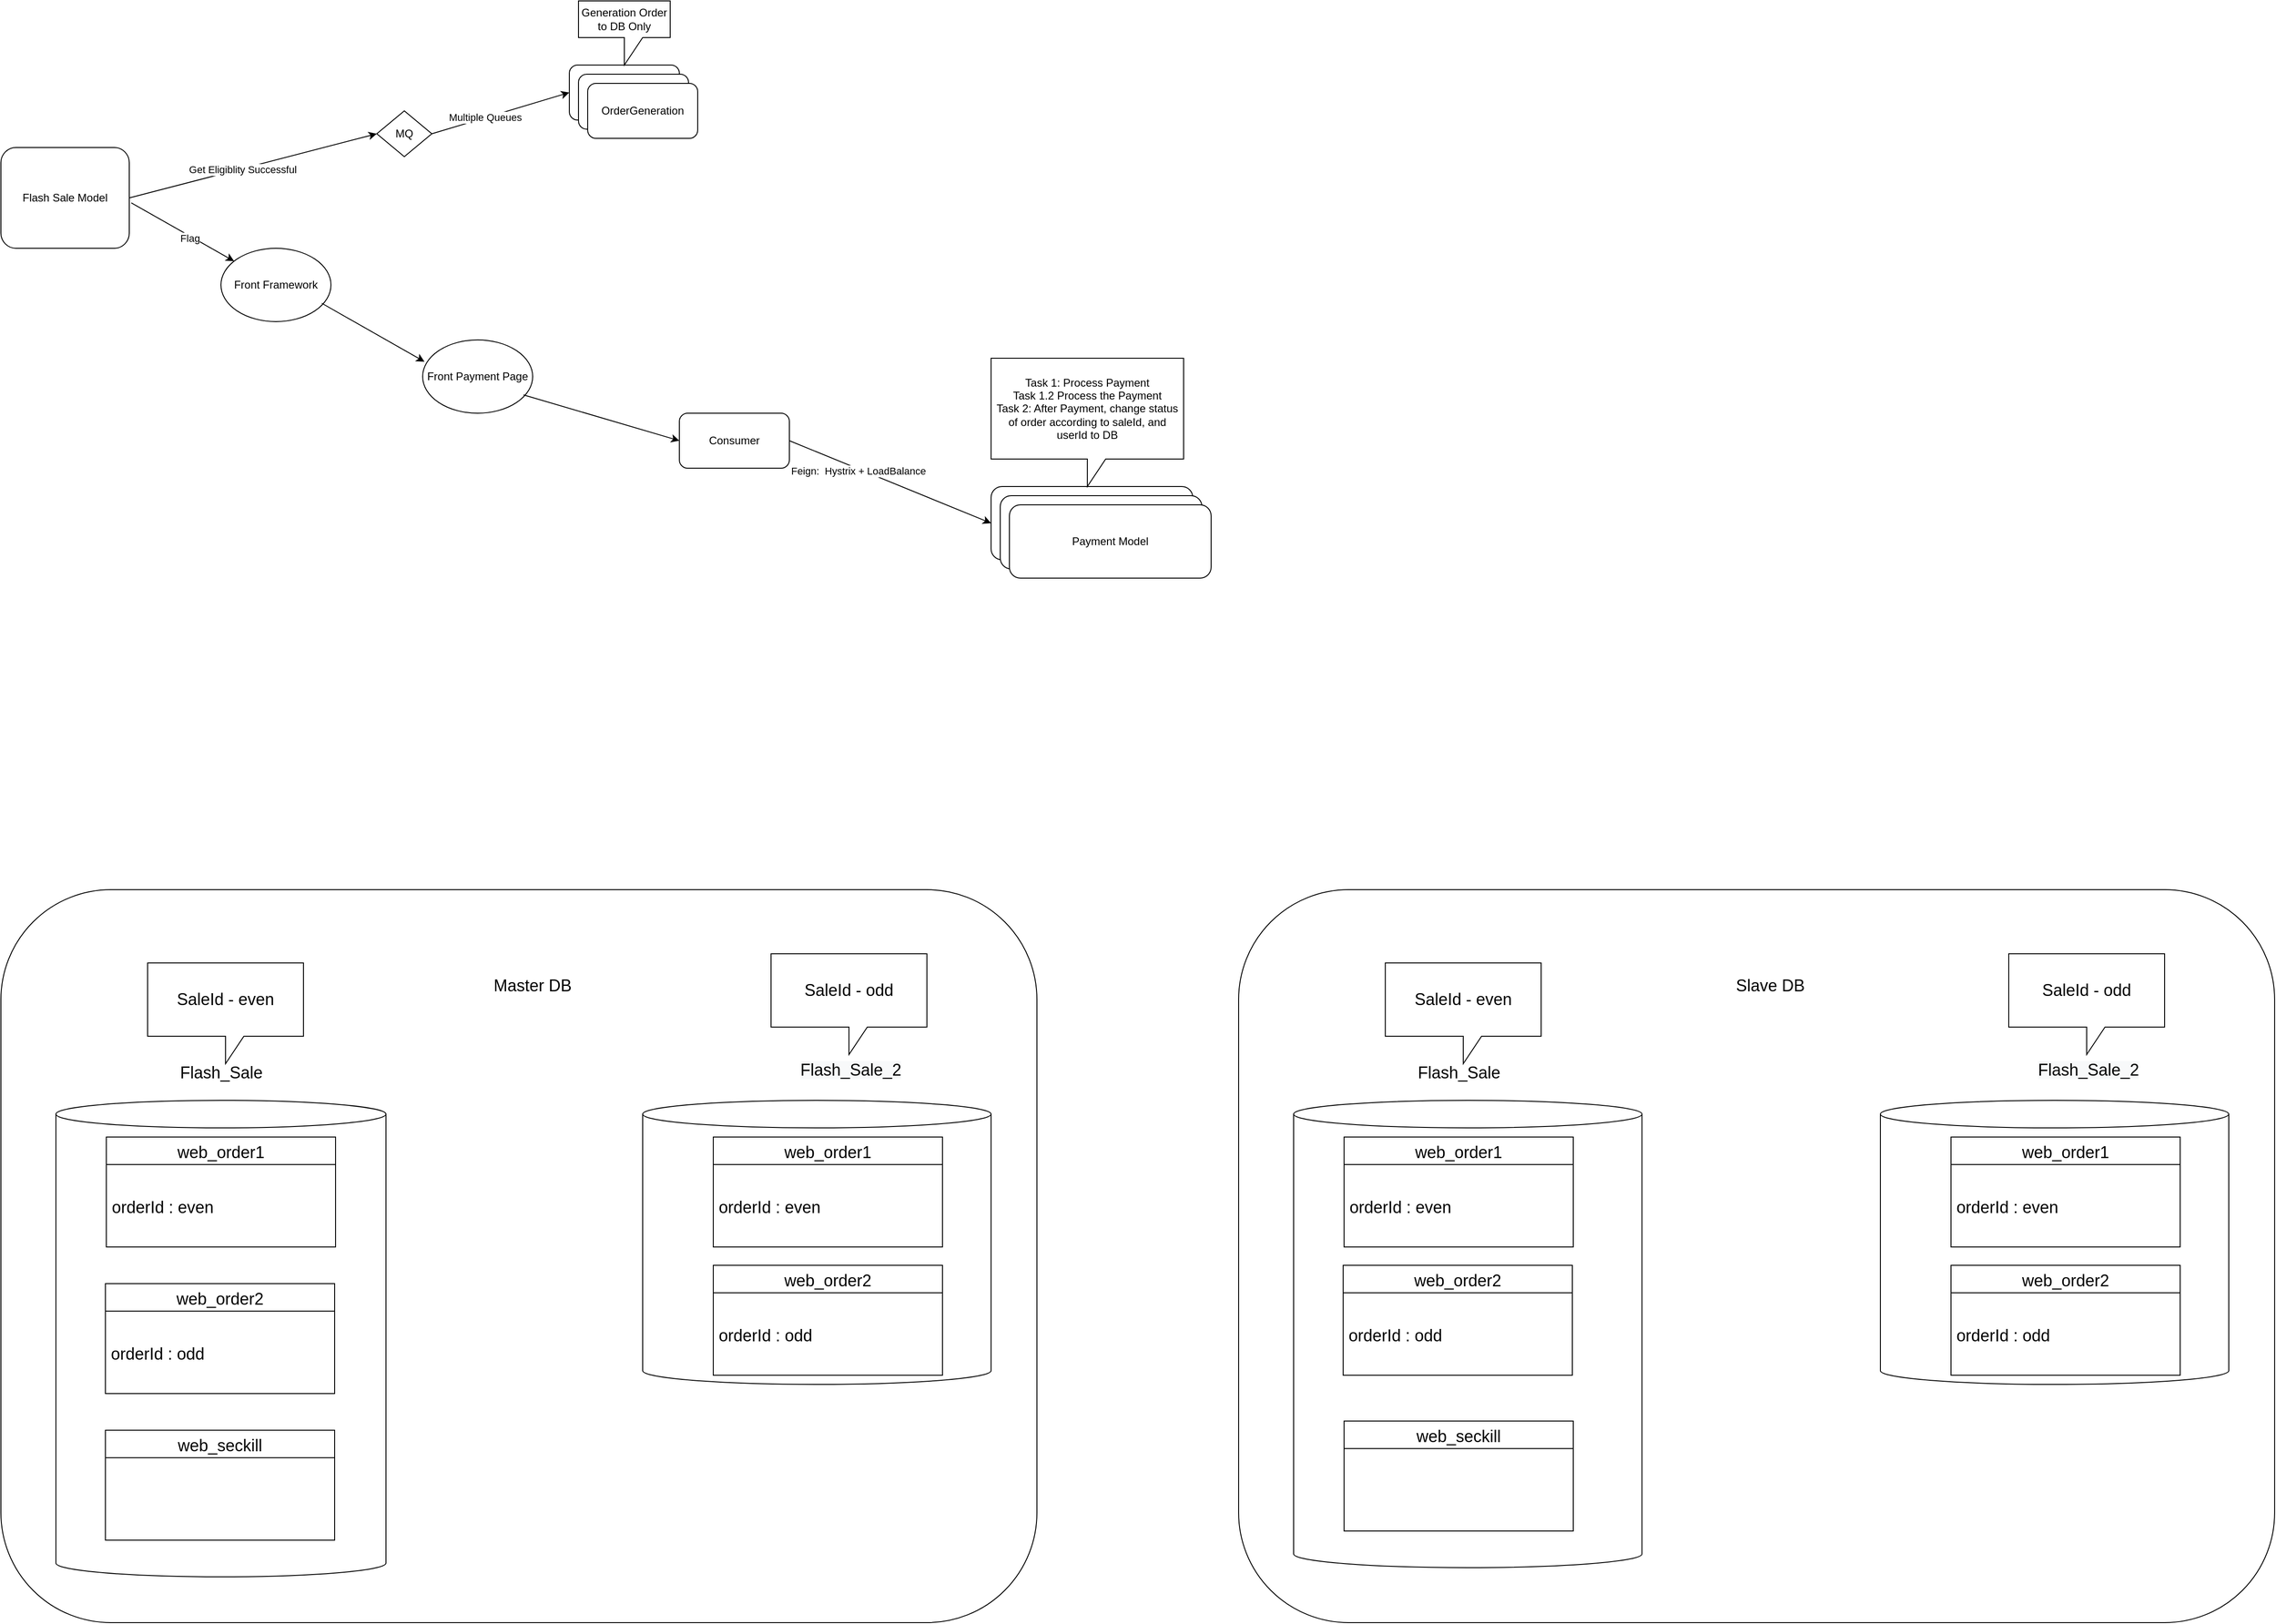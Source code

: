 <mxfile version="16.2.2" type="device"><diagram id="udSlBGPU9Qd8j1DmERTR" name="Page-1"><mxGraphModel dx="2583" dy="2467" grid="1" gridSize="10" guides="1" tooltips="1" connect="1" arrows="1" fold="1" page="1" pageScale="1" pageWidth="827" pageHeight="1169" math="0" shadow="0"><root><mxCell id="0"/><mxCell id="1" parent="0"/><mxCell id="XsDItJOvMrtokEqKOfB--25" value="" style="rounded=1;whiteSpace=wrap;html=1;fontSize=18;" vertex="1" parent="1"><mxGeometry x="20" y="910" width="1130" height="800" as="geometry"/></mxCell><mxCell id="aEW8H95k2FMrrm8hnP4a-1" value="Flash Sale Model" style="rounded=1;whiteSpace=wrap;html=1;" parent="1" vertex="1"><mxGeometry x="20" y="100" width="140" height="110" as="geometry"/></mxCell><mxCell id="aEW8H95k2FMrrm8hnP4a-2" value="OrderGeneration" style="rounded=1;whiteSpace=wrap;html=1;" parent="1" vertex="1"><mxGeometry x="640" y="10" width="120" height="60" as="geometry"/></mxCell><mxCell id="aEW8H95k2FMrrm8hnP4a-3" value="Payment Model" style="rounded=1;whiteSpace=wrap;html=1;" parent="1" vertex="1"><mxGeometry x="1100" y="470" width="220" height="80" as="geometry"/></mxCell><mxCell id="aEW8H95k2FMrrm8hnP4a-4" value="" style="endArrow=classic;html=1;rounded=0;exitX=1;exitY=0.5;exitDx=0;exitDy=0;entryX=0;entryY=0.5;entryDx=0;entryDy=0;" parent="1" source="aEW8H95k2FMrrm8hnP4a-1" target="aEW8H95k2FMrrm8hnP4a-6" edge="1"><mxGeometry width="50" height="50" relative="1" as="geometry"><mxPoint x="250" y="160" as="sourcePoint"/><mxPoint x="360" y="130" as="targetPoint"/></mxGeometry></mxCell><mxCell id="aEW8H95k2FMrrm8hnP4a-5" value="Get Eligiblity Successful&amp;nbsp;" style="edgeLabel;html=1;align=center;verticalAlign=middle;resizable=0;points=[];" parent="aEW8H95k2FMrrm8hnP4a-4" vertex="1" connectable="0"><mxGeometry x="-0.078" y="-1" relative="1" as="geometry"><mxPoint as="offset"/></mxGeometry></mxCell><mxCell id="aEW8H95k2FMrrm8hnP4a-6" value="MQ" style="rhombus;whiteSpace=wrap;html=1;" parent="1" vertex="1"><mxGeometry x="430" y="60" width="60" height="50" as="geometry"/></mxCell><mxCell id="aEW8H95k2FMrrm8hnP4a-7" value="" style="endArrow=classic;html=1;rounded=0;entryX=0;entryY=0.5;entryDx=0;entryDy=0;exitX=1;exitY=0.5;exitDx=0;exitDy=0;" parent="1" source="aEW8H95k2FMrrm8hnP4a-6" target="aEW8H95k2FMrrm8hnP4a-2" edge="1"><mxGeometry width="50" height="50" relative="1" as="geometry"><mxPoint x="430" y="130" as="sourcePoint"/><mxPoint x="320" y="210" as="targetPoint"/></mxGeometry></mxCell><mxCell id="aEW8H95k2FMrrm8hnP4a-39" value="Multiple Queues" style="edgeLabel;html=1;align=center;verticalAlign=middle;resizable=0;points=[];" parent="aEW8H95k2FMrrm8hnP4a-7" vertex="1" connectable="0"><mxGeometry x="-0.22" y="1" relative="1" as="geometry"><mxPoint as="offset"/></mxGeometry></mxCell><mxCell id="aEW8H95k2FMrrm8hnP4a-9" value="Generation Order to DB Only" style="shape=callout;whiteSpace=wrap;html=1;perimeter=calloutPerimeter;" parent="1" vertex="1"><mxGeometry x="650" y="-60" width="100" height="70" as="geometry"/></mxCell><mxCell id="aEW8H95k2FMrrm8hnP4a-12" value="Task 1: Process Payment&lt;br&gt;Task 1.2 Process the Payment&lt;br&gt;Task 2: After Payment, change status of order according to saleId, and userId to DB" style="shape=callout;whiteSpace=wrap;html=1;perimeter=calloutPerimeter;" parent="1" vertex="1"><mxGeometry x="1100" y="330" width="210" height="140" as="geometry"/></mxCell><mxCell id="aEW8H95k2FMrrm8hnP4a-24" value="" style="endArrow=classic;html=1;rounded=0;exitX=1.016;exitY=0.549;exitDx=0;exitDy=0;exitPerimeter=0;" parent="1" source="aEW8H95k2FMrrm8hnP4a-1" target="aEW8H95k2FMrrm8hnP4a-25" edge="1"><mxGeometry width="50" height="50" relative="1" as="geometry"><mxPoint x="250" y="280" as="sourcePoint"/><mxPoint x="270" y="220" as="targetPoint"/></mxGeometry></mxCell><mxCell id="aEW8H95k2FMrrm8hnP4a-26" value="Flag" style="edgeLabel;html=1;align=center;verticalAlign=middle;resizable=0;points=[];" parent="aEW8H95k2FMrrm8hnP4a-24" vertex="1" connectable="0"><mxGeometry x="0.151" y="-2" relative="1" as="geometry"><mxPoint as="offset"/></mxGeometry></mxCell><mxCell id="aEW8H95k2FMrrm8hnP4a-25" value="Front Framework" style="ellipse;whiteSpace=wrap;html=1;" parent="1" vertex="1"><mxGeometry x="260" y="210" width="120" height="80" as="geometry"/></mxCell><mxCell id="aEW8H95k2FMrrm8hnP4a-27" value="" style="endArrow=classic;html=1;rounded=0;exitX=1.016;exitY=0.549;exitDx=0;exitDy=0;exitPerimeter=0;" parent="1" edge="1"><mxGeometry width="50" height="50" relative="1" as="geometry"><mxPoint x="370" y="270.0" as="sourcePoint"/><mxPoint x="481.995" y="333.743" as="targetPoint"/></mxGeometry></mxCell><mxCell id="aEW8H95k2FMrrm8hnP4a-29" value="Front Payment Page" style="ellipse;whiteSpace=wrap;html=1;" parent="1" vertex="1"><mxGeometry x="480" y="310" width="120" height="80" as="geometry"/></mxCell><mxCell id="aEW8H95k2FMrrm8hnP4a-30" value="" style="endArrow=classic;html=1;rounded=0;exitX=1.016;exitY=0.549;exitDx=0;exitDy=0;exitPerimeter=0;entryX=0;entryY=0.5;entryDx=0;entryDy=0;" parent="1" target="aEW8H95k2FMrrm8hnP4a-32" edge="1"><mxGeometry width="50" height="50" relative="1" as="geometry"><mxPoint x="590" y="370" as="sourcePoint"/><mxPoint x="750" y="410" as="targetPoint"/></mxGeometry></mxCell><mxCell id="aEW8H95k2FMrrm8hnP4a-32" value="Consumer" style="rounded=1;whiteSpace=wrap;html=1;" parent="1" vertex="1"><mxGeometry x="760" y="390" width="120" height="60" as="geometry"/></mxCell><mxCell id="aEW8H95k2FMrrm8hnP4a-33" value="" style="endArrow=classic;html=1;rounded=0;exitX=1;exitY=0.5;exitDx=0;exitDy=0;entryX=0;entryY=0.5;entryDx=0;entryDy=0;" parent="1" source="aEW8H95k2FMrrm8hnP4a-32" target="aEW8H95k2FMrrm8hnP4a-3" edge="1"><mxGeometry width="50" height="50" relative="1" as="geometry"><mxPoint x="950" y="320" as="sourcePoint"/><mxPoint x="1000" y="270" as="targetPoint"/></mxGeometry></mxCell><mxCell id="aEW8H95k2FMrrm8hnP4a-34" value="Feign:&amp;nbsp; Hystrix + LoadBalance" style="edgeLabel;html=1;align=center;verticalAlign=middle;resizable=0;points=[];" parent="aEW8H95k2FMrrm8hnP4a-33" vertex="1" connectable="0"><mxGeometry x="-0.311" y="-2" relative="1" as="geometry"><mxPoint as="offset"/></mxGeometry></mxCell><mxCell id="aEW8H95k2FMrrm8hnP4a-35" value="Payment Model" style="rounded=1;whiteSpace=wrap;html=1;" parent="1" vertex="1"><mxGeometry x="1110" y="480" width="220" height="80" as="geometry"/></mxCell><mxCell id="aEW8H95k2FMrrm8hnP4a-36" value="Payment Model" style="rounded=1;whiteSpace=wrap;html=1;" parent="1" vertex="1"><mxGeometry x="1120" y="490" width="220" height="80" as="geometry"/></mxCell><mxCell id="aEW8H95k2FMrrm8hnP4a-37" value="OrderGeneration" style="rounded=1;whiteSpace=wrap;html=1;" parent="1" vertex="1"><mxGeometry x="650" y="20" width="120" height="60" as="geometry"/></mxCell><mxCell id="aEW8H95k2FMrrm8hnP4a-38" value="OrderGeneration" style="rounded=1;whiteSpace=wrap;html=1;" parent="1" vertex="1"><mxGeometry x="660" y="30" width="120" height="60" as="geometry"/></mxCell><mxCell id="XsDItJOvMrtokEqKOfB--1" value="" style="shape=cylinder3;whiteSpace=wrap;html=1;boundedLbl=1;backgroundOutline=1;size=15;" vertex="1" parent="1"><mxGeometry x="80" y="1140" width="360" height="520" as="geometry"/></mxCell><mxCell id="XsDItJOvMrtokEqKOfB--3" value="" style="shape=cylinder3;whiteSpace=wrap;html=1;boundedLbl=1;backgroundOutline=1;size=15;" vertex="1" parent="1"><mxGeometry x="720" y="1140" width="380" height="310" as="geometry"/></mxCell><mxCell id="XsDItJOvMrtokEqKOfB--4" value="&lt;font style=&quot;font-size: 18px&quot;&gt;Flash_Sale&lt;/font&gt;" style="text;html=1;align=center;verticalAlign=middle;resizable=0;points=[];autosize=1;strokeColor=none;fillColor=none;" vertex="1" parent="1"><mxGeometry x="205" y="1100" width="110" height="20" as="geometry"/></mxCell><mxCell id="XsDItJOvMrtokEqKOfB--6" value="&lt;span style=&quot;color: rgb(0 , 0 , 0) ; font-family: &amp;#34;helvetica&amp;#34; ; font-size: 18px ; font-style: normal ; font-weight: 400 ; letter-spacing: normal ; text-align: center ; text-indent: 0px ; text-transform: none ; word-spacing: 0px ; background-color: rgb(248 , 249 , 250) ; display: inline ; float: none&quot;&gt;Flash_Sale_2&lt;/span&gt;" style="text;whiteSpace=wrap;html=1;fontSize=18;" vertex="1" parent="1"><mxGeometry x="890" y="1090" width="120" height="40" as="geometry"/></mxCell><mxCell id="XsDItJOvMrtokEqKOfB--7" value="SaleId - even" style="shape=callout;whiteSpace=wrap;html=1;perimeter=calloutPerimeter;fontSize=18;" vertex="1" parent="1"><mxGeometry x="180" y="990" width="170" height="110" as="geometry"/></mxCell><mxCell id="XsDItJOvMrtokEqKOfB--8" value="SaleId - odd" style="shape=callout;whiteSpace=wrap;html=1;perimeter=calloutPerimeter;fontSize=18;" vertex="1" parent="1"><mxGeometry x="860" y="980" width="170" height="110" as="geometry"/></mxCell><mxCell id="XsDItJOvMrtokEqKOfB--9" value="web_order1" style="swimlane;fontStyle=0;childLayout=stackLayout;horizontal=1;startSize=30;horizontalStack=0;resizeParent=1;resizeParentMax=0;resizeLast=0;collapsible=1;marginBottom=0;fontSize=18;" vertex="1" parent="1"><mxGeometry x="135" y="1180" width="250" height="120" as="geometry"/></mxCell><mxCell id="XsDItJOvMrtokEqKOfB--10" value="orderId : even" style="text;strokeColor=none;fillColor=none;align=left;verticalAlign=middle;spacingLeft=4;spacingRight=4;overflow=hidden;points=[[0,0.5],[1,0.5]];portConstraint=eastwest;rotatable=0;fontSize=18;" vertex="1" parent="XsDItJOvMrtokEqKOfB--9"><mxGeometry y="30" width="250" height="90" as="geometry"/></mxCell><mxCell id="XsDItJOvMrtokEqKOfB--13" value="web_order2" style="swimlane;fontStyle=0;childLayout=stackLayout;horizontal=1;startSize=30;horizontalStack=0;resizeParent=1;resizeParentMax=0;resizeLast=0;collapsible=1;marginBottom=0;fontSize=18;" vertex="1" parent="1"><mxGeometry x="134" y="1340" width="250" height="120" as="geometry"/></mxCell><mxCell id="XsDItJOvMrtokEqKOfB--14" value="orderId : odd" style="text;strokeColor=none;fillColor=none;align=left;verticalAlign=middle;spacingLeft=4;spacingRight=4;overflow=hidden;points=[[0,0.5],[1,0.5]];portConstraint=eastwest;rotatable=0;fontSize=18;" vertex="1" parent="XsDItJOvMrtokEqKOfB--13"><mxGeometry y="30" width="250" height="90" as="geometry"/></mxCell><mxCell id="XsDItJOvMrtokEqKOfB--17" value="web_order1" style="swimlane;fontStyle=0;childLayout=stackLayout;horizontal=1;startSize=30;horizontalStack=0;resizeParent=1;resizeParentMax=0;resizeLast=0;collapsible=1;marginBottom=0;fontSize=18;" vertex="1" parent="1"><mxGeometry x="797" y="1180" width="250" height="120" as="geometry"/></mxCell><mxCell id="XsDItJOvMrtokEqKOfB--18" value="orderId : even" style="text;strokeColor=none;fillColor=none;align=left;verticalAlign=middle;spacingLeft=4;spacingRight=4;overflow=hidden;points=[[0,0.5],[1,0.5]];portConstraint=eastwest;rotatable=0;fontSize=18;" vertex="1" parent="XsDItJOvMrtokEqKOfB--17"><mxGeometry y="30" width="250" height="90" as="geometry"/></mxCell><mxCell id="XsDItJOvMrtokEqKOfB--23" value="web_order2" style="swimlane;fontStyle=0;childLayout=stackLayout;horizontal=1;startSize=30;horizontalStack=0;resizeParent=1;resizeParentMax=0;resizeLast=0;collapsible=1;marginBottom=0;fontSize=18;" vertex="1" parent="1"><mxGeometry x="797" y="1320" width="250" height="120" as="geometry"/></mxCell><mxCell id="XsDItJOvMrtokEqKOfB--24" value="orderId : odd" style="text;strokeColor=none;fillColor=none;align=left;verticalAlign=middle;spacingLeft=4;spacingRight=4;overflow=hidden;points=[[0,0.5],[1,0.5]];portConstraint=eastwest;rotatable=0;fontSize=18;" vertex="1" parent="XsDItJOvMrtokEqKOfB--23"><mxGeometry y="30" width="250" height="90" as="geometry"/></mxCell><mxCell id="XsDItJOvMrtokEqKOfB--26" value="Master DB" style="text;html=1;strokeColor=none;fillColor=none;align=center;verticalAlign=middle;whiteSpace=wrap;rounded=0;fontSize=18;" vertex="1" parent="1"><mxGeometry x="460" y="920" width="280" height="190" as="geometry"/></mxCell><mxCell id="XsDItJOvMrtokEqKOfB--27" value="" style="rounded=1;whiteSpace=wrap;html=1;fontSize=18;" vertex="1" parent="1"><mxGeometry x="1370" y="910" width="1130" height="800" as="geometry"/></mxCell><mxCell id="XsDItJOvMrtokEqKOfB--28" value="" style="shape=cylinder3;whiteSpace=wrap;html=1;boundedLbl=1;backgroundOutline=1;size=15;" vertex="1" parent="1"><mxGeometry x="1430" y="1140" width="380" height="510" as="geometry"/></mxCell><mxCell id="XsDItJOvMrtokEqKOfB--29" value="" style="shape=cylinder3;whiteSpace=wrap;html=1;boundedLbl=1;backgroundOutline=1;size=15;" vertex="1" parent="1"><mxGeometry x="2070" y="1140" width="380" height="310" as="geometry"/></mxCell><mxCell id="XsDItJOvMrtokEqKOfB--30" value="&lt;font style=&quot;font-size: 18px&quot;&gt;Flash_Sale&lt;/font&gt;" style="text;html=1;align=center;verticalAlign=middle;resizable=0;points=[];autosize=1;strokeColor=none;fillColor=none;" vertex="1" parent="1"><mxGeometry x="1555" y="1100" width="110" height="20" as="geometry"/></mxCell><mxCell id="XsDItJOvMrtokEqKOfB--31" value="&lt;span style=&quot;color: rgb(0 , 0 , 0) ; font-family: &amp;#34;helvetica&amp;#34; ; font-size: 18px ; font-style: normal ; font-weight: 400 ; letter-spacing: normal ; text-align: center ; text-indent: 0px ; text-transform: none ; word-spacing: 0px ; background-color: rgb(248 , 249 , 250) ; display: inline ; float: none&quot;&gt;Flash_Sale_2&lt;/span&gt;" style="text;whiteSpace=wrap;html=1;fontSize=18;" vertex="1" parent="1"><mxGeometry x="2240" y="1090" width="120" height="40" as="geometry"/></mxCell><mxCell id="XsDItJOvMrtokEqKOfB--32" value="SaleId - even" style="shape=callout;whiteSpace=wrap;html=1;perimeter=calloutPerimeter;fontSize=18;" vertex="1" parent="1"><mxGeometry x="1530" y="990" width="170" height="110" as="geometry"/></mxCell><mxCell id="XsDItJOvMrtokEqKOfB--33" value="SaleId - odd" style="shape=callout;whiteSpace=wrap;html=1;perimeter=calloutPerimeter;fontSize=18;" vertex="1" parent="1"><mxGeometry x="2210" y="980" width="170" height="110" as="geometry"/></mxCell><mxCell id="XsDItJOvMrtokEqKOfB--34" value="web_order1" style="swimlane;fontStyle=0;childLayout=stackLayout;horizontal=1;startSize=30;horizontalStack=0;resizeParent=1;resizeParentMax=0;resizeLast=0;collapsible=1;marginBottom=0;fontSize=18;" vertex="1" parent="1"><mxGeometry x="1485" y="1180" width="250" height="120" as="geometry"/></mxCell><mxCell id="XsDItJOvMrtokEqKOfB--35" value="orderId : even" style="text;strokeColor=none;fillColor=none;align=left;verticalAlign=middle;spacingLeft=4;spacingRight=4;overflow=hidden;points=[[0,0.5],[1,0.5]];portConstraint=eastwest;rotatable=0;fontSize=18;" vertex="1" parent="XsDItJOvMrtokEqKOfB--34"><mxGeometry y="30" width="250" height="90" as="geometry"/></mxCell><mxCell id="XsDItJOvMrtokEqKOfB--36" value="web_order2" style="swimlane;fontStyle=0;childLayout=stackLayout;horizontal=1;startSize=30;horizontalStack=0;resizeParent=1;resizeParentMax=0;resizeLast=0;collapsible=1;marginBottom=0;fontSize=18;" vertex="1" parent="1"><mxGeometry x="1484" y="1320" width="250" height="120" as="geometry"/></mxCell><mxCell id="XsDItJOvMrtokEqKOfB--37" value="orderId : odd" style="text;strokeColor=none;fillColor=none;align=left;verticalAlign=middle;spacingLeft=4;spacingRight=4;overflow=hidden;points=[[0,0.5],[1,0.5]];portConstraint=eastwest;rotatable=0;fontSize=18;" vertex="1" parent="XsDItJOvMrtokEqKOfB--36"><mxGeometry y="30" width="250" height="90" as="geometry"/></mxCell><mxCell id="XsDItJOvMrtokEqKOfB--38" value="web_order1" style="swimlane;fontStyle=0;childLayout=stackLayout;horizontal=1;startSize=30;horizontalStack=0;resizeParent=1;resizeParentMax=0;resizeLast=0;collapsible=1;marginBottom=0;fontSize=18;" vertex="1" parent="1"><mxGeometry x="2147" y="1180" width="250" height="120" as="geometry"/></mxCell><mxCell id="XsDItJOvMrtokEqKOfB--39" value="orderId : even" style="text;strokeColor=none;fillColor=none;align=left;verticalAlign=middle;spacingLeft=4;spacingRight=4;overflow=hidden;points=[[0,0.5],[1,0.5]];portConstraint=eastwest;rotatable=0;fontSize=18;" vertex="1" parent="XsDItJOvMrtokEqKOfB--38"><mxGeometry y="30" width="250" height="90" as="geometry"/></mxCell><mxCell id="XsDItJOvMrtokEqKOfB--40" value="web_order2" style="swimlane;fontStyle=0;childLayout=stackLayout;horizontal=1;startSize=30;horizontalStack=0;resizeParent=1;resizeParentMax=0;resizeLast=0;collapsible=1;marginBottom=0;fontSize=18;" vertex="1" parent="1"><mxGeometry x="2147" y="1320" width="250" height="120" as="geometry"/></mxCell><mxCell id="XsDItJOvMrtokEqKOfB--41" value="orderId : odd" style="text;strokeColor=none;fillColor=none;align=left;verticalAlign=middle;spacingLeft=4;spacingRight=4;overflow=hidden;points=[[0,0.5],[1,0.5]];portConstraint=eastwest;rotatable=0;fontSize=18;" vertex="1" parent="XsDItJOvMrtokEqKOfB--40"><mxGeometry y="30" width="250" height="90" as="geometry"/></mxCell><mxCell id="XsDItJOvMrtokEqKOfB--42" value="Slave DB" style="text;html=1;strokeColor=none;fillColor=none;align=center;verticalAlign=middle;whiteSpace=wrap;rounded=0;fontSize=18;" vertex="1" parent="1"><mxGeometry x="1810" y="920" width="280" height="190" as="geometry"/></mxCell><mxCell id="XsDItJOvMrtokEqKOfB--43" value="web_seckill" style="swimlane;fontStyle=0;childLayout=stackLayout;horizontal=1;startSize=30;horizontalStack=0;resizeParent=1;resizeParentMax=0;resizeLast=0;collapsible=1;marginBottom=0;fontSize=18;" vertex="1" parent="1"><mxGeometry x="134" y="1500" width="250" height="120" as="geometry"/></mxCell><mxCell id="XsDItJOvMrtokEqKOfB--45" value="web_seckill" style="swimlane;fontStyle=0;childLayout=stackLayout;horizontal=1;startSize=30;horizontalStack=0;resizeParent=1;resizeParentMax=0;resizeLast=0;collapsible=1;marginBottom=0;fontSize=18;" vertex="1" parent="1"><mxGeometry x="1485" y="1490" width="250" height="120" as="geometry"/></mxCell></root></mxGraphModel></diagram></mxfile>